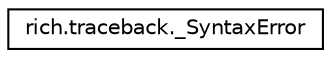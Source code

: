 digraph "Graphical Class Hierarchy"
{
 // LATEX_PDF_SIZE
  edge [fontname="Helvetica",fontsize="10",labelfontname="Helvetica",labelfontsize="10"];
  node [fontname="Helvetica",fontsize="10",shape=record];
  rankdir="LR";
  Node0 [label="rich.traceback._SyntaxError",height=0.2,width=0.4,color="black", fillcolor="white", style="filled",URL="$classrich_1_1traceback_1_1__SyntaxError.html",tooltip=" "];
}
